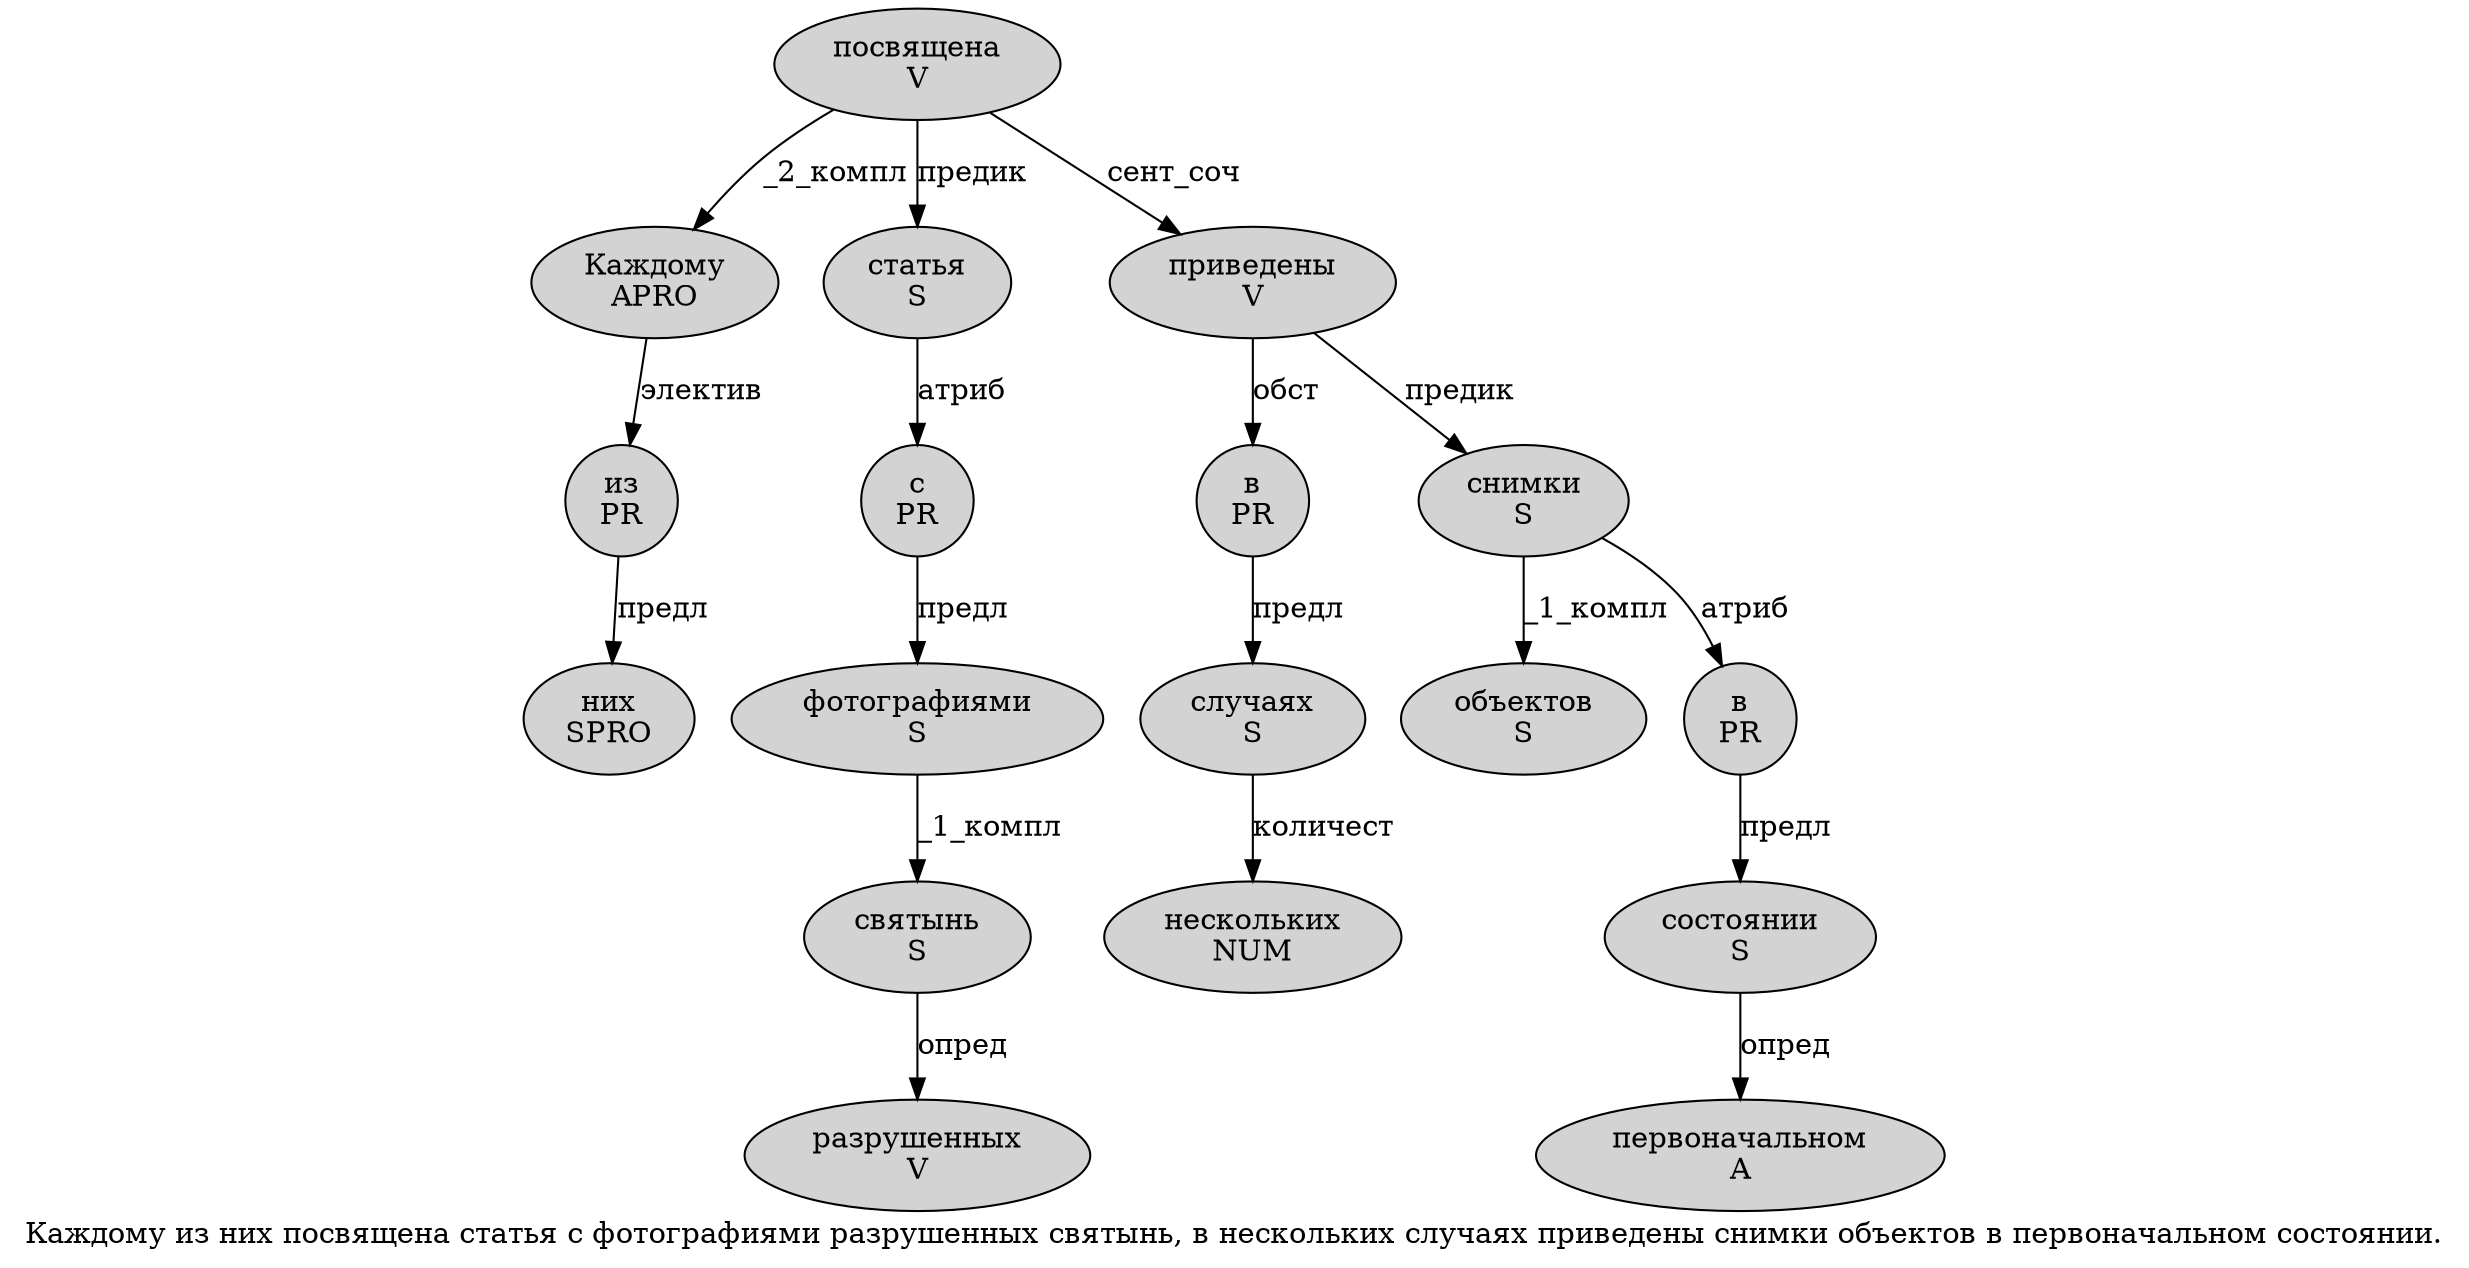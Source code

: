 digraph SENTENCE_486 {
	graph [label="Каждому из них посвящена статья с фотографиями разрушенных святынь, в нескольких случаях приведены снимки объектов в первоначальном состоянии."]
	node [style=filled]
		0 [label="Каждому
APRO" color="" fillcolor=lightgray penwidth=1 shape=ellipse]
		1 [label="из
PR" color="" fillcolor=lightgray penwidth=1 shape=ellipse]
		2 [label="них
SPRO" color="" fillcolor=lightgray penwidth=1 shape=ellipse]
		3 [label="посвящена
V" color="" fillcolor=lightgray penwidth=1 shape=ellipse]
		4 [label="статья
S" color="" fillcolor=lightgray penwidth=1 shape=ellipse]
		5 [label="с
PR" color="" fillcolor=lightgray penwidth=1 shape=ellipse]
		6 [label="фотографиями
S" color="" fillcolor=lightgray penwidth=1 shape=ellipse]
		7 [label="разрушенных
V" color="" fillcolor=lightgray penwidth=1 shape=ellipse]
		8 [label="святынь
S" color="" fillcolor=lightgray penwidth=1 shape=ellipse]
		10 [label="в
PR" color="" fillcolor=lightgray penwidth=1 shape=ellipse]
		11 [label="нескольких
NUM" color="" fillcolor=lightgray penwidth=1 shape=ellipse]
		12 [label="случаях
S" color="" fillcolor=lightgray penwidth=1 shape=ellipse]
		13 [label="приведены
V" color="" fillcolor=lightgray penwidth=1 shape=ellipse]
		14 [label="снимки
S" color="" fillcolor=lightgray penwidth=1 shape=ellipse]
		15 [label="объектов
S" color="" fillcolor=lightgray penwidth=1 shape=ellipse]
		16 [label="в
PR" color="" fillcolor=lightgray penwidth=1 shape=ellipse]
		17 [label="первоначальном
A" color="" fillcolor=lightgray penwidth=1 shape=ellipse]
		18 [label="состоянии
S" color="" fillcolor=lightgray penwidth=1 shape=ellipse]
			18 -> 17 [label="опред"]
			0 -> 1 [label="электив"]
			10 -> 12 [label="предл"]
			12 -> 11 [label="количест"]
			14 -> 15 [label="_1_компл"]
			14 -> 16 [label="атриб"]
			8 -> 7 [label="опред"]
			13 -> 10 [label="обст"]
			13 -> 14 [label="предик"]
			5 -> 6 [label="предл"]
			3 -> 0 [label="_2_компл"]
			3 -> 4 [label="предик"]
			3 -> 13 [label="сент_соч"]
			4 -> 5 [label="атриб"]
			1 -> 2 [label="предл"]
			16 -> 18 [label="предл"]
			6 -> 8 [label="_1_компл"]
}